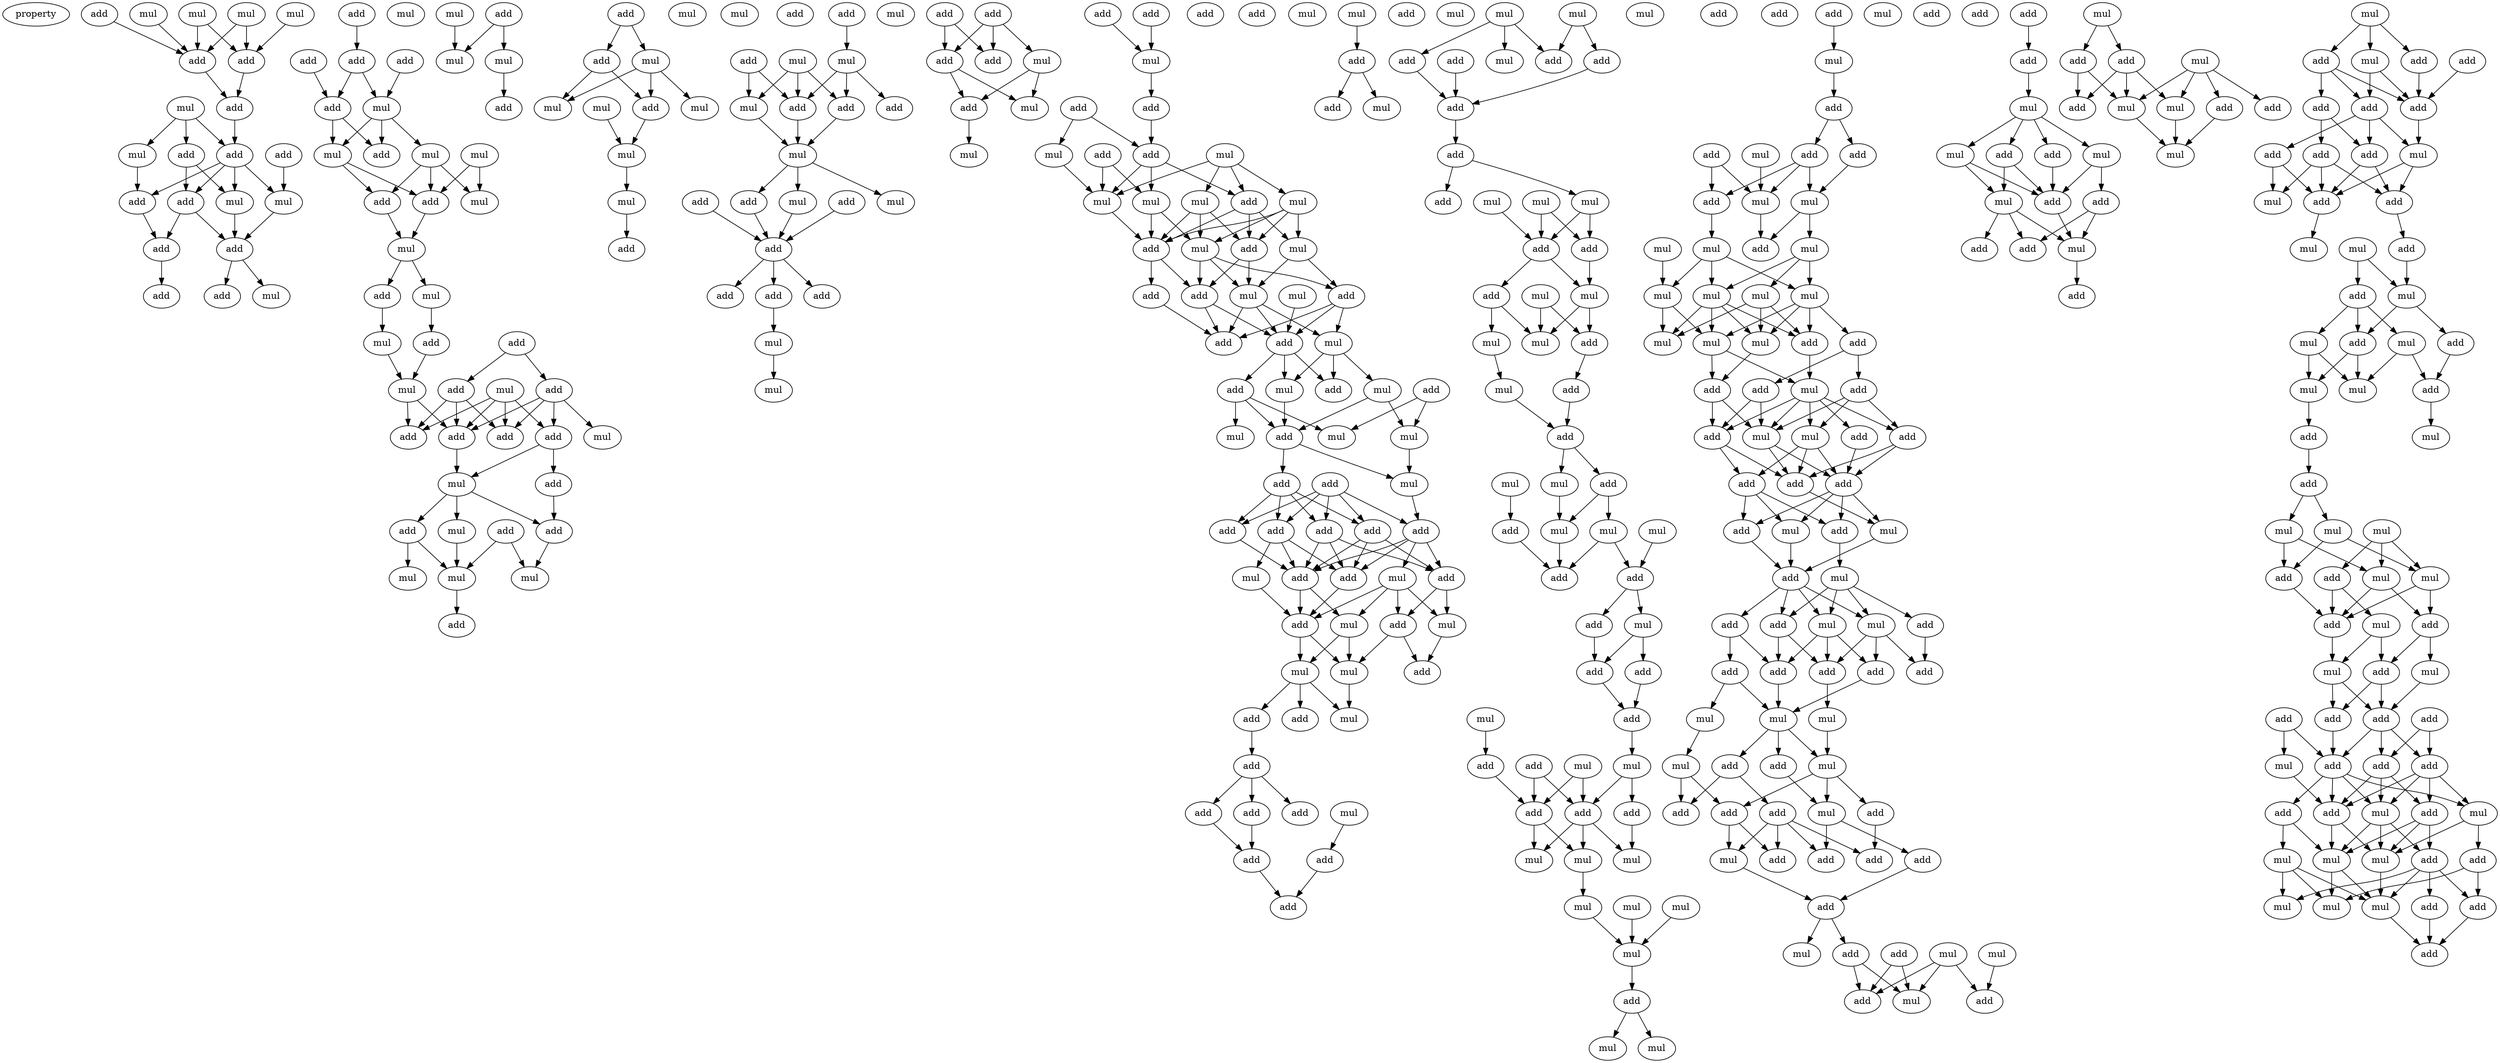digraph {
    node [fontcolor=black]
    property [mul=2,lf=1.0]
    0 [ label = mul ];
    1 [ label = mul ];
    2 [ label = mul ];
    3 [ label = mul ];
    4 [ label = add ];
    5 [ label = add ];
    6 [ label = add ];
    7 [ label = mul ];
    8 [ label = add ];
    9 [ label = add ];
    10 [ label = add ];
    11 [ label = add ];
    12 [ label = mul ];
    13 [ label = mul ];
    14 [ label = mul ];
    15 [ label = add ];
    16 [ label = add ];
    17 [ label = add ];
    18 [ label = add ];
    19 [ label = mul ];
    20 [ label = add ];
    21 [ label = add ];
    22 [ label = add ];
    23 [ label = add ];
    24 [ label = add ];
    25 [ label = add ];
    26 [ label = add ];
    27 [ label = mul ];
    28 [ label = mul ];
    29 [ label = mul ];
    30 [ label = add ];
    31 [ label = mul ];
    32 [ label = add ];
    33 [ label = mul ];
    34 [ label = add ];
    35 [ label = mul ];
    36 [ label = mul ];
    37 [ label = mul ];
    38 [ label = add ];
    39 [ label = add ];
    40 [ label = add ];
    41 [ label = mul ];
    42 [ label = add ];
    43 [ label = mul ];
    44 [ label = add ];
    45 [ label = mul ];
    46 [ label = mul ];
    47 [ label = add ];
    48 [ label = add ];
    49 [ label = add ];
    50 [ label = add ];
    51 [ label = add ];
    52 [ label = mul ];
    53 [ label = add ];
    54 [ label = add ];
    55 [ label = add ];
    56 [ label = mul ];
    57 [ label = mul ];
    58 [ label = mul ];
    59 [ label = mul ];
    60 [ label = mul ];
    61 [ label = add ];
    62 [ label = add ];
    63 [ label = mul ];
    64 [ label = mul ];
    65 [ label = add ];
    66 [ label = add ];
    67 [ label = mul ];
    68 [ label = add ];
    69 [ label = mul ];
    70 [ label = mul ];
    71 [ label = mul ];
    72 [ label = mul ];
    73 [ label = add ];
    74 [ label = mul ];
    75 [ label = mul ];
    76 [ label = add ];
    77 [ label = mul ];
    78 [ label = add ];
    79 [ label = add ];
    80 [ label = add ];
    81 [ label = mul ];
    82 [ label = mul ];
    83 [ label = mul ];
    84 [ label = mul ];
    85 [ label = add ];
    86 [ label = add ];
    87 [ label = add ];
    88 [ label = mul ];
    89 [ label = add ];
    90 [ label = mul ];
    91 [ label = add ];
    92 [ label = mul ];
    93 [ label = add ];
    94 [ label = add ];
    95 [ label = add ];
    96 [ label = add ];
    97 [ label = add ];
    98 [ label = mul ];
    99 [ label = mul ];
    100 [ label = add ];
    101 [ label = add ];
    102 [ label = add ];
    103 [ label = mul ];
    104 [ label = add ];
    105 [ label = add ];
    106 [ label = mul ];
    107 [ label = add ];
    108 [ label = add ];
    109 [ label = mul ];
    110 [ label = mul ];
    111 [ label = add ];
    112 [ label = add ];
    113 [ label = mul ];
    114 [ label = mul ];
    115 [ label = add ];
    116 [ label = add ];
    117 [ label = mul ];
    118 [ label = add ];
    119 [ label = mul ];
    120 [ label = mul ];
    121 [ label = mul ];
    122 [ label = mul ];
    123 [ label = add ];
    124 [ label = add ];
    125 [ label = mul ];
    126 [ label = add ];
    127 [ label = add ];
    128 [ label = add ];
    129 [ label = mul ];
    130 [ label = mul ];
    131 [ label = add ];
    132 [ label = add ];
    133 [ label = mul ];
    134 [ label = add ];
    135 [ label = add ];
    136 [ label = add ];
    137 [ label = add ];
    138 [ label = mul ];
    139 [ label = mul ];
    140 [ label = mul ];
    141 [ label = mul ];
    142 [ label = mul ];
    143 [ label = add ];
    144 [ label = add ];
    145 [ label = mul ];
    146 [ label = add ];
    147 [ label = add ];
    148 [ label = add ];
    149 [ label = add ];
    150 [ label = add ];
    151 [ label = add ];
    152 [ label = mul ];
    153 [ label = add ];
    154 [ label = add ];
    155 [ label = add ];
    156 [ label = mul ];
    157 [ label = mul ];
    158 [ label = mul ];
    159 [ label = add ];
    160 [ label = add ];
    161 [ label = add ];
    162 [ label = mul ];
    163 [ label = mul ];
    164 [ label = add ];
    165 [ label = add ];
    166 [ label = mul ];
    167 [ label = add ];
    168 [ label = add ];
    169 [ label = add ];
    170 [ label = add ];
    171 [ label = mul ];
    172 [ label = add ];
    173 [ label = add ];
    174 [ label = add ];
    175 [ label = add ];
    176 [ label = mul ];
    177 [ label = mul ];
    178 [ label = add ];
    179 [ label = add ];
    180 [ label = mul ];
    181 [ label = add ];
    182 [ label = mul ];
    183 [ label = mul ];
    184 [ label = mul ];
    185 [ label = add ];
    186 [ label = add ];
    187 [ label = add ];
    188 [ label = mul ];
    189 [ label = add ];
    190 [ label = add ];
    191 [ label = add ];
    192 [ label = mul ];
    193 [ label = add ];
    194 [ label = mul ];
    195 [ label = mul ];
    196 [ label = mul ];
    197 [ label = add ];
    198 [ label = add ];
    199 [ label = add ];
    200 [ label = mul ];
    201 [ label = mul ];
    202 [ label = mul ];
    203 [ label = add ];
    204 [ label = mul ];
    205 [ label = mul ];
    206 [ label = add ];
    207 [ label = add ];
    208 [ label = add ];
    209 [ label = add ];
    210 [ label = mul ];
    211 [ label = mul ];
    212 [ label = mul ];
    213 [ label = mul ];
    214 [ label = mul ];
    215 [ label = add ];
    216 [ label = add ];
    217 [ label = add ];
    218 [ label = mul ];
    219 [ label = add ];
    220 [ label = add ];
    221 [ label = add ];
    222 [ label = add ];
    223 [ label = mul ];
    224 [ label = add ];
    225 [ label = mul ];
    226 [ label = mul ];
    227 [ label = add ];
    228 [ label = add ];
    229 [ label = add ];
    230 [ label = add ];
    231 [ label = add ];
    232 [ label = mul ];
    233 [ label = mul ];
    234 [ label = mul ];
    235 [ label = mul ];
    236 [ label = mul ];
    237 [ label = mul ];
    238 [ label = mul ];
    239 [ label = add ];
    240 [ label = mul ];
    241 [ label = add ];
    242 [ label = mul ];
    243 [ label = mul ];
    244 [ label = add ];
    245 [ label = mul ];
    246 [ label = add ];
    247 [ label = add ];
    248 [ label = add ];
    249 [ label = add ];
    250 [ label = mul ];
    251 [ label = add ];
    252 [ label = mul ];
    253 [ label = mul ];
    254 [ label = add ];
    255 [ label = add ];
    256 [ label = mul ];
    257 [ label = mul ];
    258 [ label = mul ];
    259 [ label = mul ];
    260 [ label = mul ];
    261 [ label = mul ];
    262 [ label = mul ];
    263 [ label = mul ];
    264 [ label = add ];
    265 [ label = mul ];
    266 [ label = mul ];
    267 [ label = add ];
    268 [ label = add ];
    269 [ label = mul ];
    270 [ label = add ];
    271 [ label = add ];
    272 [ label = add ];
    273 [ label = mul ];
    274 [ label = add ];
    275 [ label = mul ];
    276 [ label = add ];
    277 [ label = add ];
    278 [ label = add ];
    279 [ label = add ];
    280 [ label = add ];
    281 [ label = mul ];
    282 [ label = add ];
    283 [ label = mul ];
    284 [ label = mul ];
    285 [ label = add ];
    286 [ label = add ];
    287 [ label = mul ];
    288 [ label = add ];
    289 [ label = mul ];
    290 [ label = add ];
    291 [ label = add ];
    292 [ label = add ];
    293 [ label = add ];
    294 [ label = add ];
    295 [ label = add ];
    296 [ label = mul ];
    297 [ label = mul ];
    298 [ label = mul ];
    299 [ label = add ];
    300 [ label = mul ];
    301 [ label = add ];
    302 [ label = mul ];
    303 [ label = add ];
    304 [ label = add ];
    305 [ label = add ];
    306 [ label = add ];
    307 [ label = mul ];
    308 [ label = add ];
    309 [ label = mul ];
    310 [ label = add ];
    311 [ label = add ];
    312 [ label = add ];
    313 [ label = add ];
    314 [ label = add ];
    315 [ label = mul ];
    316 [ label = mul ];
    317 [ label = add ];
    318 [ label = mul ];
    319 [ label = add ];
    320 [ label = mul ];
    321 [ label = add ];
    322 [ label = add ];
    323 [ label = add ];
    324 [ label = mul ];
    325 [ label = add ];
    326 [ label = mul ];
    327 [ label = add ];
    328 [ label = mul ];
    329 [ label = add ];
    330 [ label = mul ];
    331 [ label = add ];
    332 [ label = add ];
    333 [ label = add ];
    334 [ label = mul ];
    335 [ label = add ];
    336 [ label = mul ];
    337 [ label = add ];
    338 [ label = mul ];
    339 [ label = add ];
    340 [ label = mul ];
    341 [ label = add ];
    342 [ label = add ];
    343 [ label = mul ];
    344 [ label = add ];
    345 [ label = mul ];
    346 [ label = mul ];
    347 [ label = mul ];
    348 [ label = add ];
    349 [ label = add ];
    350 [ label = add ];
    351 [ label = add ];
    352 [ label = add ];
    353 [ label = add ];
    354 [ label = mul ];
    355 [ label = add ];
    356 [ label = add ];
    357 [ label = add ];
    358 [ label = add ];
    359 [ label = mul ];
    360 [ label = add ];
    361 [ label = mul ];
    362 [ label = mul ];
    363 [ label = add ];
    364 [ label = add ];
    365 [ label = mul ];
    366 [ label = mul ];
    367 [ label = add ];
    368 [ label = add ];
    369 [ label = mul ];
    370 [ label = mul ];
    371 [ label = add ];
    372 [ label = mul ];
    373 [ label = add ];
    374 [ label = mul ];
    375 [ label = add ];
    376 [ label = mul ];
    377 [ label = mul ];
    378 [ label = mul ];
    379 [ label = mul ];
    380 [ label = add ];
    381 [ label = mul ];
    382 [ label = add ];
    383 [ label = add ];
    384 [ label = mul ];
    385 [ label = add ];
    386 [ label = mul ];
    387 [ label = add ];
    388 [ label = mul ];
    389 [ label = add ];
    390 [ label = add ];
    391 [ label = add ];
    392 [ label = add ];
    393 [ label = add ];
    394 [ label = add ];
    395 [ label = add ];
    396 [ label = mul ];
    397 [ label = mul ];
    398 [ label = add ];
    399 [ label = add ];
    400 [ label = add ];
    401 [ label = mul ];
    402 [ label = add ];
    403 [ label = mul ];
    404 [ label = mul ];
    405 [ label = mul ];
    406 [ label = add ];
    407 [ label = add ];
    408 [ label = mul ];
    409 [ label = add ];
    410 [ label = mul ];
    411 [ label = mul ];
    412 [ label = add ];
    0 -> 6 [ name = 0 ];
    1 -> 5 [ name = 1 ];
    1 -> 6 [ name = 2 ];
    2 -> 5 [ name = 3 ];
    2 -> 6 [ name = 4 ];
    3 -> 5 [ name = 5 ];
    4 -> 5 [ name = 6 ];
    5 -> 8 [ name = 7 ];
    6 -> 8 [ name = 8 ];
    7 -> 10 [ name = 9 ];
    7 -> 11 [ name = 10 ];
    7 -> 12 [ name = 11 ];
    8 -> 11 [ name = 12 ];
    9 -> 14 [ name = 13 ];
    10 -> 13 [ name = 14 ];
    10 -> 16 [ name = 15 ];
    11 -> 13 [ name = 16 ];
    11 -> 14 [ name = 17 ];
    11 -> 15 [ name = 18 ];
    11 -> 16 [ name = 19 ];
    12 -> 15 [ name = 20 ];
    13 -> 17 [ name = 21 ];
    14 -> 17 [ name = 22 ];
    15 -> 18 [ name = 23 ];
    16 -> 17 [ name = 24 ];
    16 -> 18 [ name = 25 ];
    17 -> 19 [ name = 26 ];
    17 -> 21 [ name = 27 ];
    18 -> 20 [ name = 28 ];
    22 -> 23 [ name = 29 ];
    23 -> 26 [ name = 30 ];
    23 -> 27 [ name = 31 ];
    24 -> 26 [ name = 32 ];
    25 -> 27 [ name = 33 ];
    26 -> 29 [ name = 34 ];
    26 -> 30 [ name = 35 ];
    27 -> 28 [ name = 36 ];
    27 -> 29 [ name = 37 ];
    27 -> 30 [ name = 38 ];
    28 -> 32 [ name = 39 ];
    28 -> 33 [ name = 40 ];
    28 -> 34 [ name = 41 ];
    29 -> 32 [ name = 42 ];
    29 -> 34 [ name = 43 ];
    31 -> 32 [ name = 44 ];
    31 -> 33 [ name = 45 ];
    32 -> 35 [ name = 46 ];
    34 -> 35 [ name = 47 ];
    35 -> 36 [ name = 48 ];
    35 -> 38 [ name = 49 ];
    36 -> 39 [ name = 50 ];
    38 -> 41 [ name = 51 ];
    39 -> 45 [ name = 52 ];
    40 -> 42 [ name = 53 ];
    40 -> 44 [ name = 54 ];
    41 -> 45 [ name = 55 ];
    42 -> 46 [ name = 56 ];
    42 -> 48 [ name = 57 ];
    42 -> 49 [ name = 58 ];
    42 -> 50 [ name = 59 ];
    43 -> 47 [ name = 60 ];
    43 -> 48 [ name = 61 ];
    43 -> 49 [ name = 62 ];
    43 -> 50 [ name = 63 ];
    44 -> 47 [ name = 64 ];
    44 -> 48 [ name = 65 ];
    44 -> 49 [ name = 66 ];
    45 -> 47 [ name = 67 ];
    45 -> 48 [ name = 68 ];
    48 -> 52 [ name = 69 ];
    50 -> 51 [ name = 70 ];
    50 -> 52 [ name = 71 ];
    51 -> 55 [ name = 72 ];
    52 -> 54 [ name = 73 ];
    52 -> 55 [ name = 74 ];
    52 -> 56 [ name = 75 ];
    53 -> 58 [ name = 76 ];
    53 -> 59 [ name = 77 ];
    54 -> 57 [ name = 78 ];
    54 -> 59 [ name = 79 ];
    55 -> 58 [ name = 80 ];
    56 -> 59 [ name = 81 ];
    59 -> 62 [ name = 82 ];
    60 -> 63 [ name = 83 ];
    61 -> 63 [ name = 84 ];
    61 -> 64 [ name = 85 ];
    64 -> 65 [ name = 86 ];
    66 -> 67 [ name = 87 ];
    66 -> 68 [ name = 88 ];
    67 -> 70 [ name = 89 ];
    67 -> 71 [ name = 90 ];
    67 -> 73 [ name = 91 ];
    68 -> 70 [ name = 92 ];
    68 -> 73 [ name = 93 ];
    69 -> 74 [ name = 94 ];
    73 -> 74 [ name = 95 ];
    74 -> 75 [ name = 96 ];
    75 -> 76 [ name = 97 ];
    79 -> 81 [ name = 98 ];
    80 -> 84 [ name = 99 ];
    80 -> 85 [ name = 100 ];
    81 -> 85 [ name = 101 ];
    81 -> 86 [ name = 102 ];
    81 -> 87 [ name = 103 ];
    82 -> 84 [ name = 104 ];
    82 -> 85 [ name = 105 ];
    82 -> 87 [ name = 106 ];
    84 -> 88 [ name = 107 ];
    85 -> 88 [ name = 108 ];
    87 -> 88 [ name = 109 ];
    88 -> 89 [ name = 110 ];
    88 -> 90 [ name = 111 ];
    88 -> 92 [ name = 112 ];
    89 -> 94 [ name = 113 ];
    90 -> 94 [ name = 114 ];
    91 -> 94 [ name = 115 ];
    93 -> 94 [ name = 116 ];
    94 -> 95 [ name = 117 ];
    94 -> 96 [ name = 118 ];
    94 -> 97 [ name = 119 ];
    96 -> 98 [ name = 120 ];
    98 -> 99 [ name = 121 ];
    100 -> 102 [ name = 122 ];
    100 -> 104 [ name = 123 ];
    101 -> 102 [ name = 124 ];
    101 -> 103 [ name = 125 ];
    101 -> 104 [ name = 126 ];
    103 -> 105 [ name = 127 ];
    103 -> 106 [ name = 128 ];
    104 -> 105 [ name = 129 ];
    104 -> 106 [ name = 130 ];
    105 -> 109 [ name = 131 ];
    107 -> 110 [ name = 132 ];
    108 -> 110 [ name = 133 ];
    110 -> 112 [ name = 134 ];
    111 -> 113 [ name = 135 ];
    111 -> 116 [ name = 136 ];
    112 -> 116 [ name = 137 ];
    113 -> 117 [ name = 138 ];
    114 -> 117 [ name = 139 ];
    114 -> 118 [ name = 140 ];
    114 -> 120 [ name = 141 ];
    114 -> 121 [ name = 142 ];
    115 -> 117 [ name = 143 ];
    115 -> 119 [ name = 144 ];
    116 -> 117 [ name = 145 ];
    116 -> 118 [ name = 146 ];
    116 -> 119 [ name = 147 ];
    117 -> 124 [ name = 148 ];
    118 -> 123 [ name = 149 ];
    118 -> 124 [ name = 150 ];
    118 -> 125 [ name = 151 ];
    119 -> 122 [ name = 152 ];
    119 -> 124 [ name = 153 ];
    120 -> 122 [ name = 154 ];
    120 -> 123 [ name = 155 ];
    120 -> 124 [ name = 156 ];
    121 -> 122 [ name = 157 ];
    121 -> 123 [ name = 158 ];
    121 -> 124 [ name = 159 ];
    121 -> 125 [ name = 160 ];
    122 -> 126 [ name = 161 ];
    122 -> 128 [ name = 162 ];
    122 -> 130 [ name = 163 ];
    123 -> 126 [ name = 164 ];
    123 -> 130 [ name = 165 ];
    124 -> 126 [ name = 166 ];
    124 -> 127 [ name = 167 ];
    125 -> 128 [ name = 168 ];
    125 -> 130 [ name = 169 ];
    126 -> 131 [ name = 170 ];
    126 -> 132 [ name = 171 ];
    127 -> 132 [ name = 172 ];
    128 -> 131 [ name = 173 ];
    128 -> 132 [ name = 174 ];
    128 -> 133 [ name = 175 ];
    129 -> 131 [ name = 176 ];
    130 -> 131 [ name = 177 ];
    130 -> 132 [ name = 178 ];
    130 -> 133 [ name = 179 ];
    131 -> 136 [ name = 180 ];
    131 -> 137 [ name = 181 ];
    131 -> 138 [ name = 182 ];
    133 -> 136 [ name = 183 ];
    133 -> 138 [ name = 184 ];
    133 -> 139 [ name = 185 ];
    135 -> 140 [ name = 186 ];
    135 -> 141 [ name = 187 ];
    137 -> 140 [ name = 188 ];
    137 -> 142 [ name = 189 ];
    137 -> 143 [ name = 190 ];
    138 -> 143 [ name = 191 ];
    139 -> 141 [ name = 192 ];
    139 -> 143 [ name = 193 ];
    141 -> 145 [ name = 194 ];
    143 -> 144 [ name = 195 ];
    143 -> 145 [ name = 196 ];
    144 -> 147 [ name = 197 ];
    144 -> 148 [ name = 198 ];
    144 -> 149 [ name = 199 ];
    144 -> 150 [ name = 200 ];
    145 -> 151 [ name = 201 ];
    146 -> 147 [ name = 202 ];
    146 -> 148 [ name = 203 ];
    146 -> 149 [ name = 204 ];
    146 -> 150 [ name = 205 ];
    146 -> 151 [ name = 206 ];
    147 -> 154 [ name = 207 ];
    148 -> 152 [ name = 208 ];
    148 -> 154 [ name = 209 ];
    148 -> 155 [ name = 210 ];
    149 -> 153 [ name = 211 ];
    149 -> 154 [ name = 212 ];
    149 -> 155 [ name = 213 ];
    150 -> 153 [ name = 214 ];
    150 -> 154 [ name = 215 ];
    150 -> 155 [ name = 216 ];
    151 -> 153 [ name = 217 ];
    151 -> 154 [ name = 218 ];
    151 -> 155 [ name = 219 ];
    151 -> 156 [ name = 220 ];
    152 -> 160 [ name = 221 ];
    153 -> 157 [ name = 222 ];
    153 -> 159 [ name = 223 ];
    154 -> 158 [ name = 224 ];
    154 -> 160 [ name = 225 ];
    155 -> 160 [ name = 226 ];
    156 -> 157 [ name = 227 ];
    156 -> 158 [ name = 228 ];
    156 -> 159 [ name = 229 ];
    156 -> 160 [ name = 230 ];
    157 -> 161 [ name = 231 ];
    158 -> 162 [ name = 232 ];
    158 -> 163 [ name = 233 ];
    159 -> 161 [ name = 234 ];
    159 -> 163 [ name = 235 ];
    160 -> 162 [ name = 236 ];
    160 -> 163 [ name = 237 ];
    162 -> 164 [ name = 238 ];
    162 -> 165 [ name = 239 ];
    162 -> 166 [ name = 240 ];
    163 -> 166 [ name = 241 ];
    165 -> 167 [ name = 242 ];
    167 -> 169 [ name = 243 ];
    167 -> 170 [ name = 244 ];
    167 -> 172 [ name = 245 ];
    170 -> 173 [ name = 246 ];
    171 -> 174 [ name = 247 ];
    172 -> 173 [ name = 248 ];
    173 -> 175 [ name = 249 ];
    174 -> 175 [ name = 250 ];
    177 -> 179 [ name = 251 ];
    179 -> 181 [ name = 252 ];
    179 -> 182 [ name = 253 ];
    183 -> 186 [ name = 254 ];
    183 -> 187 [ name = 255 ];
    183 -> 188 [ name = 256 ];
    184 -> 187 [ name = 257 ];
    184 -> 189 [ name = 258 ];
    185 -> 190 [ name = 259 ];
    186 -> 190 [ name = 260 ];
    189 -> 190 [ name = 261 ];
    190 -> 191 [ name = 262 ];
    191 -> 193 [ name = 263 ];
    191 -> 196 [ name = 264 ];
    192 -> 197 [ name = 265 ];
    194 -> 197 [ name = 266 ];
    194 -> 198 [ name = 267 ];
    196 -> 197 [ name = 268 ];
    196 -> 198 [ name = 269 ];
    197 -> 199 [ name = 270 ];
    197 -> 200 [ name = 271 ];
    198 -> 200 [ name = 272 ];
    199 -> 202 [ name = 273 ];
    199 -> 204 [ name = 274 ];
    200 -> 202 [ name = 275 ];
    200 -> 203 [ name = 276 ];
    201 -> 202 [ name = 277 ];
    201 -> 203 [ name = 278 ];
    203 -> 207 [ name = 279 ];
    204 -> 205 [ name = 280 ];
    205 -> 208 [ name = 281 ];
    207 -> 208 [ name = 282 ];
    208 -> 209 [ name = 283 ];
    208 -> 211 [ name = 284 ];
    209 -> 212 [ name = 285 ];
    209 -> 213 [ name = 286 ];
    210 -> 215 [ name = 287 ];
    211 -> 213 [ name = 288 ];
    212 -> 216 [ name = 289 ];
    212 -> 217 [ name = 290 ];
    213 -> 216 [ name = 291 ];
    214 -> 217 [ name = 292 ];
    215 -> 216 [ name = 293 ];
    217 -> 218 [ name = 294 ];
    217 -> 219 [ name = 295 ];
    218 -> 220 [ name = 296 ];
    218 -> 221 [ name = 297 ];
    219 -> 220 [ name = 298 ];
    220 -> 222 [ name = 299 ];
    221 -> 222 [ name = 300 ];
    222 -> 226 [ name = 301 ];
    223 -> 227 [ name = 302 ];
    224 -> 228 [ name = 303 ];
    224 -> 231 [ name = 304 ];
    225 -> 228 [ name = 305 ];
    225 -> 231 [ name = 306 ];
    226 -> 228 [ name = 307 ];
    226 -> 229 [ name = 308 ];
    227 -> 231 [ name = 309 ];
    228 -> 232 [ name = 310 ];
    228 -> 233 [ name = 311 ];
    228 -> 234 [ name = 312 ];
    229 -> 233 [ name = 313 ];
    231 -> 232 [ name = 314 ];
    231 -> 234 [ name = 315 ];
    232 -> 235 [ name = 316 ];
    235 -> 238 [ name = 317 ];
    236 -> 238 [ name = 318 ];
    237 -> 238 [ name = 319 ];
    238 -> 239 [ name = 320 ];
    239 -> 240 [ name = 321 ];
    239 -> 243 [ name = 322 ];
    241 -> 245 [ name = 323 ];
    245 -> 246 [ name = 324 ];
    246 -> 248 [ name = 325 ];
    246 -> 251 [ name = 326 ];
    247 -> 253 [ name = 327 ];
    247 -> 254 [ name = 328 ];
    248 -> 252 [ name = 329 ];
    250 -> 253 [ name = 330 ];
    251 -> 252 [ name = 331 ];
    251 -> 253 [ name = 332 ];
    251 -> 254 [ name = 333 ];
    252 -> 255 [ name = 334 ];
    252 -> 258 [ name = 335 ];
    253 -> 255 [ name = 336 ];
    254 -> 256 [ name = 337 ];
    256 -> 260 [ name = 338 ];
    256 -> 261 [ name = 339 ];
    256 -> 262 [ name = 340 ];
    257 -> 261 [ name = 341 ];
    258 -> 259 [ name = 342 ];
    258 -> 260 [ name = 343 ];
    258 -> 262 [ name = 344 ];
    259 -> 263 [ name = 345 ];
    259 -> 265 [ name = 346 ];
    259 -> 267 [ name = 347 ];
    260 -> 263 [ name = 348 ];
    260 -> 265 [ name = 349 ];
    260 -> 266 [ name = 350 ];
    260 -> 267 [ name = 351 ];
    261 -> 263 [ name = 352 ];
    261 -> 266 [ name = 353 ];
    262 -> 264 [ name = 354 ];
    262 -> 265 [ name = 355 ];
    262 -> 266 [ name = 356 ];
    262 -> 267 [ name = 357 ];
    264 -> 268 [ name = 358 ];
    264 -> 271 [ name = 359 ];
    265 -> 270 [ name = 360 ];
    266 -> 269 [ name = 361 ];
    266 -> 270 [ name = 362 ];
    267 -> 269 [ name = 363 ];
    268 -> 272 [ name = 364 ];
    268 -> 273 [ name = 365 ];
    269 -> 272 [ name = 366 ];
    269 -> 273 [ name = 367 ];
    269 -> 274 [ name = 368 ];
    269 -> 275 [ name = 369 ];
    269 -> 276 [ name = 370 ];
    270 -> 272 [ name = 371 ];
    270 -> 273 [ name = 372 ];
    271 -> 273 [ name = 373 ];
    271 -> 274 [ name = 374 ];
    271 -> 275 [ name = 375 ];
    272 -> 278 [ name = 376 ];
    272 -> 279 [ name = 377 ];
    273 -> 277 [ name = 378 ];
    273 -> 279 [ name = 379 ];
    274 -> 277 [ name = 380 ];
    274 -> 279 [ name = 381 ];
    275 -> 277 [ name = 382 ];
    275 -> 278 [ name = 383 ];
    275 -> 279 [ name = 384 ];
    276 -> 277 [ name = 385 ];
    277 -> 280 [ name = 386 ];
    277 -> 281 [ name = 387 ];
    277 -> 282 [ name = 388 ];
    277 -> 283 [ name = 389 ];
    278 -> 280 [ name = 390 ];
    278 -> 282 [ name = 391 ];
    278 -> 283 [ name = 392 ];
    279 -> 281 [ name = 393 ];
    280 -> 284 [ name = 394 ];
    281 -> 285 [ name = 395 ];
    282 -> 285 [ name = 396 ];
    283 -> 285 [ name = 397 ];
    284 -> 286 [ name = 398 ];
    284 -> 287 [ name = 399 ];
    284 -> 289 [ name = 400 ];
    284 -> 290 [ name = 401 ];
    285 -> 287 [ name = 402 ];
    285 -> 288 [ name = 403 ];
    285 -> 289 [ name = 404 ];
    285 -> 290 [ name = 405 ];
    286 -> 294 [ name = 406 ];
    287 -> 291 [ name = 407 ];
    287 -> 294 [ name = 408 ];
    287 -> 295 [ name = 409 ];
    288 -> 292 [ name = 410 ];
    288 -> 293 [ name = 411 ];
    289 -> 291 [ name = 412 ];
    289 -> 292 [ name = 413 ];
    289 -> 295 [ name = 414 ];
    290 -> 291 [ name = 415 ];
    290 -> 292 [ name = 416 ];
    291 -> 296 [ name = 417 ];
    292 -> 297 [ name = 418 ];
    293 -> 297 [ name = 419 ];
    293 -> 298 [ name = 420 ];
    295 -> 297 [ name = 421 ];
    296 -> 302 [ name = 422 ];
    297 -> 299 [ name = 423 ];
    297 -> 301 [ name = 424 ];
    297 -> 302 [ name = 425 ];
    298 -> 300 [ name = 426 ];
    299 -> 307 [ name = 427 ];
    300 -> 304 [ name = 428 ];
    300 -> 305 [ name = 429 ];
    301 -> 305 [ name = 430 ];
    301 -> 306 [ name = 431 ];
    302 -> 303 [ name = 432 ];
    302 -> 304 [ name = 433 ];
    302 -> 307 [ name = 434 ];
    303 -> 311 [ name = 435 ];
    304 -> 308 [ name = 436 ];
    304 -> 309 [ name = 437 ];
    306 -> 308 [ name = 438 ];
    306 -> 309 [ name = 439 ];
    306 -> 310 [ name = 440 ];
    306 -> 311 [ name = 441 ];
    307 -> 310 [ name = 442 ];
    307 -> 312 [ name = 443 ];
    309 -> 313 [ name = 444 ];
    312 -> 313 [ name = 445 ];
    313 -> 314 [ name = 446 ];
    313 -> 316 [ name = 447 ];
    314 -> 319 [ name = 448 ];
    314 -> 320 [ name = 449 ];
    315 -> 321 [ name = 450 ];
    317 -> 319 [ name = 451 ];
    317 -> 320 [ name = 452 ];
    318 -> 319 [ name = 453 ];
    318 -> 320 [ name = 454 ];
    318 -> 321 [ name = 455 ];
    322 -> 323 [ name = 456 ];
    323 -> 324 [ name = 457 ];
    324 -> 325 [ name = 458 ];
    324 -> 326 [ name = 459 ];
    324 -> 327 [ name = 460 ];
    324 -> 328 [ name = 461 ];
    325 -> 329 [ name = 462 ];
    326 -> 329 [ name = 463 ];
    326 -> 330 [ name = 464 ];
    327 -> 329 [ name = 465 ];
    327 -> 330 [ name = 466 ];
    328 -> 329 [ name = 467 ];
    328 -> 331 [ name = 468 ];
    329 -> 334 [ name = 469 ];
    330 -> 332 [ name = 470 ];
    330 -> 333 [ name = 471 ];
    330 -> 334 [ name = 472 ];
    331 -> 333 [ name = 473 ];
    331 -> 334 [ name = 474 ];
    334 -> 335 [ name = 475 ];
    336 -> 337 [ name = 476 ];
    336 -> 339 [ name = 477 ];
    337 -> 342 [ name = 478 ];
    337 -> 343 [ name = 479 ];
    338 -> 340 [ name = 480 ];
    338 -> 341 [ name = 481 ];
    338 -> 343 [ name = 482 ];
    338 -> 344 [ name = 483 ];
    339 -> 340 [ name = 484 ];
    339 -> 342 [ name = 485 ];
    339 -> 343 [ name = 486 ];
    340 -> 345 [ name = 487 ];
    343 -> 345 [ name = 488 ];
    344 -> 345 [ name = 489 ];
    346 -> 347 [ name = 490 ];
    346 -> 348 [ name = 491 ];
    346 -> 349 [ name = 492 ];
    347 -> 351 [ name = 493 ];
    347 -> 352 [ name = 494 ];
    348 -> 351 [ name = 495 ];
    348 -> 352 [ name = 496 ];
    348 -> 353 [ name = 497 ];
    349 -> 352 [ name = 498 ];
    350 -> 352 [ name = 499 ];
    351 -> 354 [ name = 500 ];
    351 -> 356 [ name = 501 ];
    351 -> 357 [ name = 502 ];
    352 -> 354 [ name = 503 ];
    353 -> 355 [ name = 504 ];
    353 -> 357 [ name = 505 ];
    354 -> 358 [ name = 506 ];
    354 -> 360 [ name = 507 ];
    355 -> 358 [ name = 508 ];
    355 -> 359 [ name = 509 ];
    355 -> 360 [ name = 510 ];
    356 -> 358 [ name = 511 ];
    356 -> 359 [ name = 512 ];
    357 -> 358 [ name = 513 ];
    357 -> 360 [ name = 514 ];
    358 -> 362 [ name = 515 ];
    360 -> 363 [ name = 516 ];
    361 -> 364 [ name = 517 ];
    361 -> 365 [ name = 518 ];
    363 -> 365 [ name = 519 ];
    364 -> 366 [ name = 520 ];
    364 -> 367 [ name = 521 ];
    364 -> 369 [ name = 522 ];
    365 -> 367 [ name = 523 ];
    365 -> 368 [ name = 524 ];
    366 -> 370 [ name = 525 ];
    366 -> 372 [ name = 526 ];
    367 -> 370 [ name = 527 ];
    367 -> 372 [ name = 528 ];
    368 -> 371 [ name = 529 ];
    369 -> 371 [ name = 530 ];
    369 -> 372 [ name = 531 ];
    370 -> 373 [ name = 532 ];
    371 -> 374 [ name = 533 ];
    373 -> 375 [ name = 534 ];
    375 -> 376 [ name = 535 ];
    375 -> 378 [ name = 536 ];
    376 -> 381 [ name = 537 ];
    376 -> 382 [ name = 538 ];
    377 -> 379 [ name = 539 ];
    377 -> 380 [ name = 540 ];
    377 -> 381 [ name = 541 ];
    378 -> 379 [ name = 542 ];
    378 -> 382 [ name = 543 ];
    379 -> 383 [ name = 544 ];
    379 -> 385 [ name = 545 ];
    380 -> 383 [ name = 546 ];
    380 -> 384 [ name = 547 ];
    381 -> 383 [ name = 548 ];
    381 -> 385 [ name = 549 ];
    382 -> 383 [ name = 550 ];
    383 -> 388 [ name = 551 ];
    384 -> 387 [ name = 552 ];
    384 -> 388 [ name = 553 ];
    385 -> 386 [ name = 554 ];
    385 -> 387 [ name = 555 ];
    386 -> 391 [ name = 556 ];
    387 -> 390 [ name = 557 ];
    387 -> 391 [ name = 558 ];
    388 -> 390 [ name = 559 ];
    388 -> 391 [ name = 560 ];
    389 -> 393 [ name = 561 ];
    389 -> 396 [ name = 562 ];
    390 -> 393 [ name = 563 ];
    391 -> 393 [ name = 564 ];
    391 -> 394 [ name = 565 ];
    391 -> 395 [ name = 566 ];
    392 -> 394 [ name = 567 ];
    392 -> 395 [ name = 568 ];
    393 -> 397 [ name = 569 ];
    393 -> 398 [ name = 570 ];
    393 -> 400 [ name = 571 ];
    393 -> 401 [ name = 572 ];
    394 -> 397 [ name = 573 ];
    394 -> 399 [ name = 574 ];
    394 -> 400 [ name = 575 ];
    394 -> 401 [ name = 576 ];
    395 -> 397 [ name = 577 ];
    395 -> 399 [ name = 578 ];
    395 -> 400 [ name = 579 ];
    396 -> 400 [ name = 580 ];
    397 -> 402 [ name = 581 ];
    397 -> 404 [ name = 582 ];
    397 -> 405 [ name = 583 ];
    398 -> 403 [ name = 584 ];
    398 -> 405 [ name = 585 ];
    399 -> 402 [ name = 586 ];
    399 -> 404 [ name = 587 ];
    399 -> 405 [ name = 588 ];
    400 -> 404 [ name = 589 ];
    400 -> 405 [ name = 590 ];
    401 -> 404 [ name = 591 ];
    401 -> 406 [ name = 592 ];
    402 -> 407 [ name = 593 ];
    402 -> 408 [ name = 594 ];
    402 -> 409 [ name = 595 ];
    402 -> 410 [ name = 596 ];
    403 -> 408 [ name = 597 ];
    403 -> 410 [ name = 598 ];
    403 -> 411 [ name = 599 ];
    404 -> 408 [ name = 600 ];
    405 -> 408 [ name = 601 ];
    405 -> 411 [ name = 602 ];
    406 -> 409 [ name = 603 ];
    406 -> 411 [ name = 604 ];
    407 -> 412 [ name = 605 ];
    408 -> 412 [ name = 606 ];
    409 -> 412 [ name = 607 ];
}
